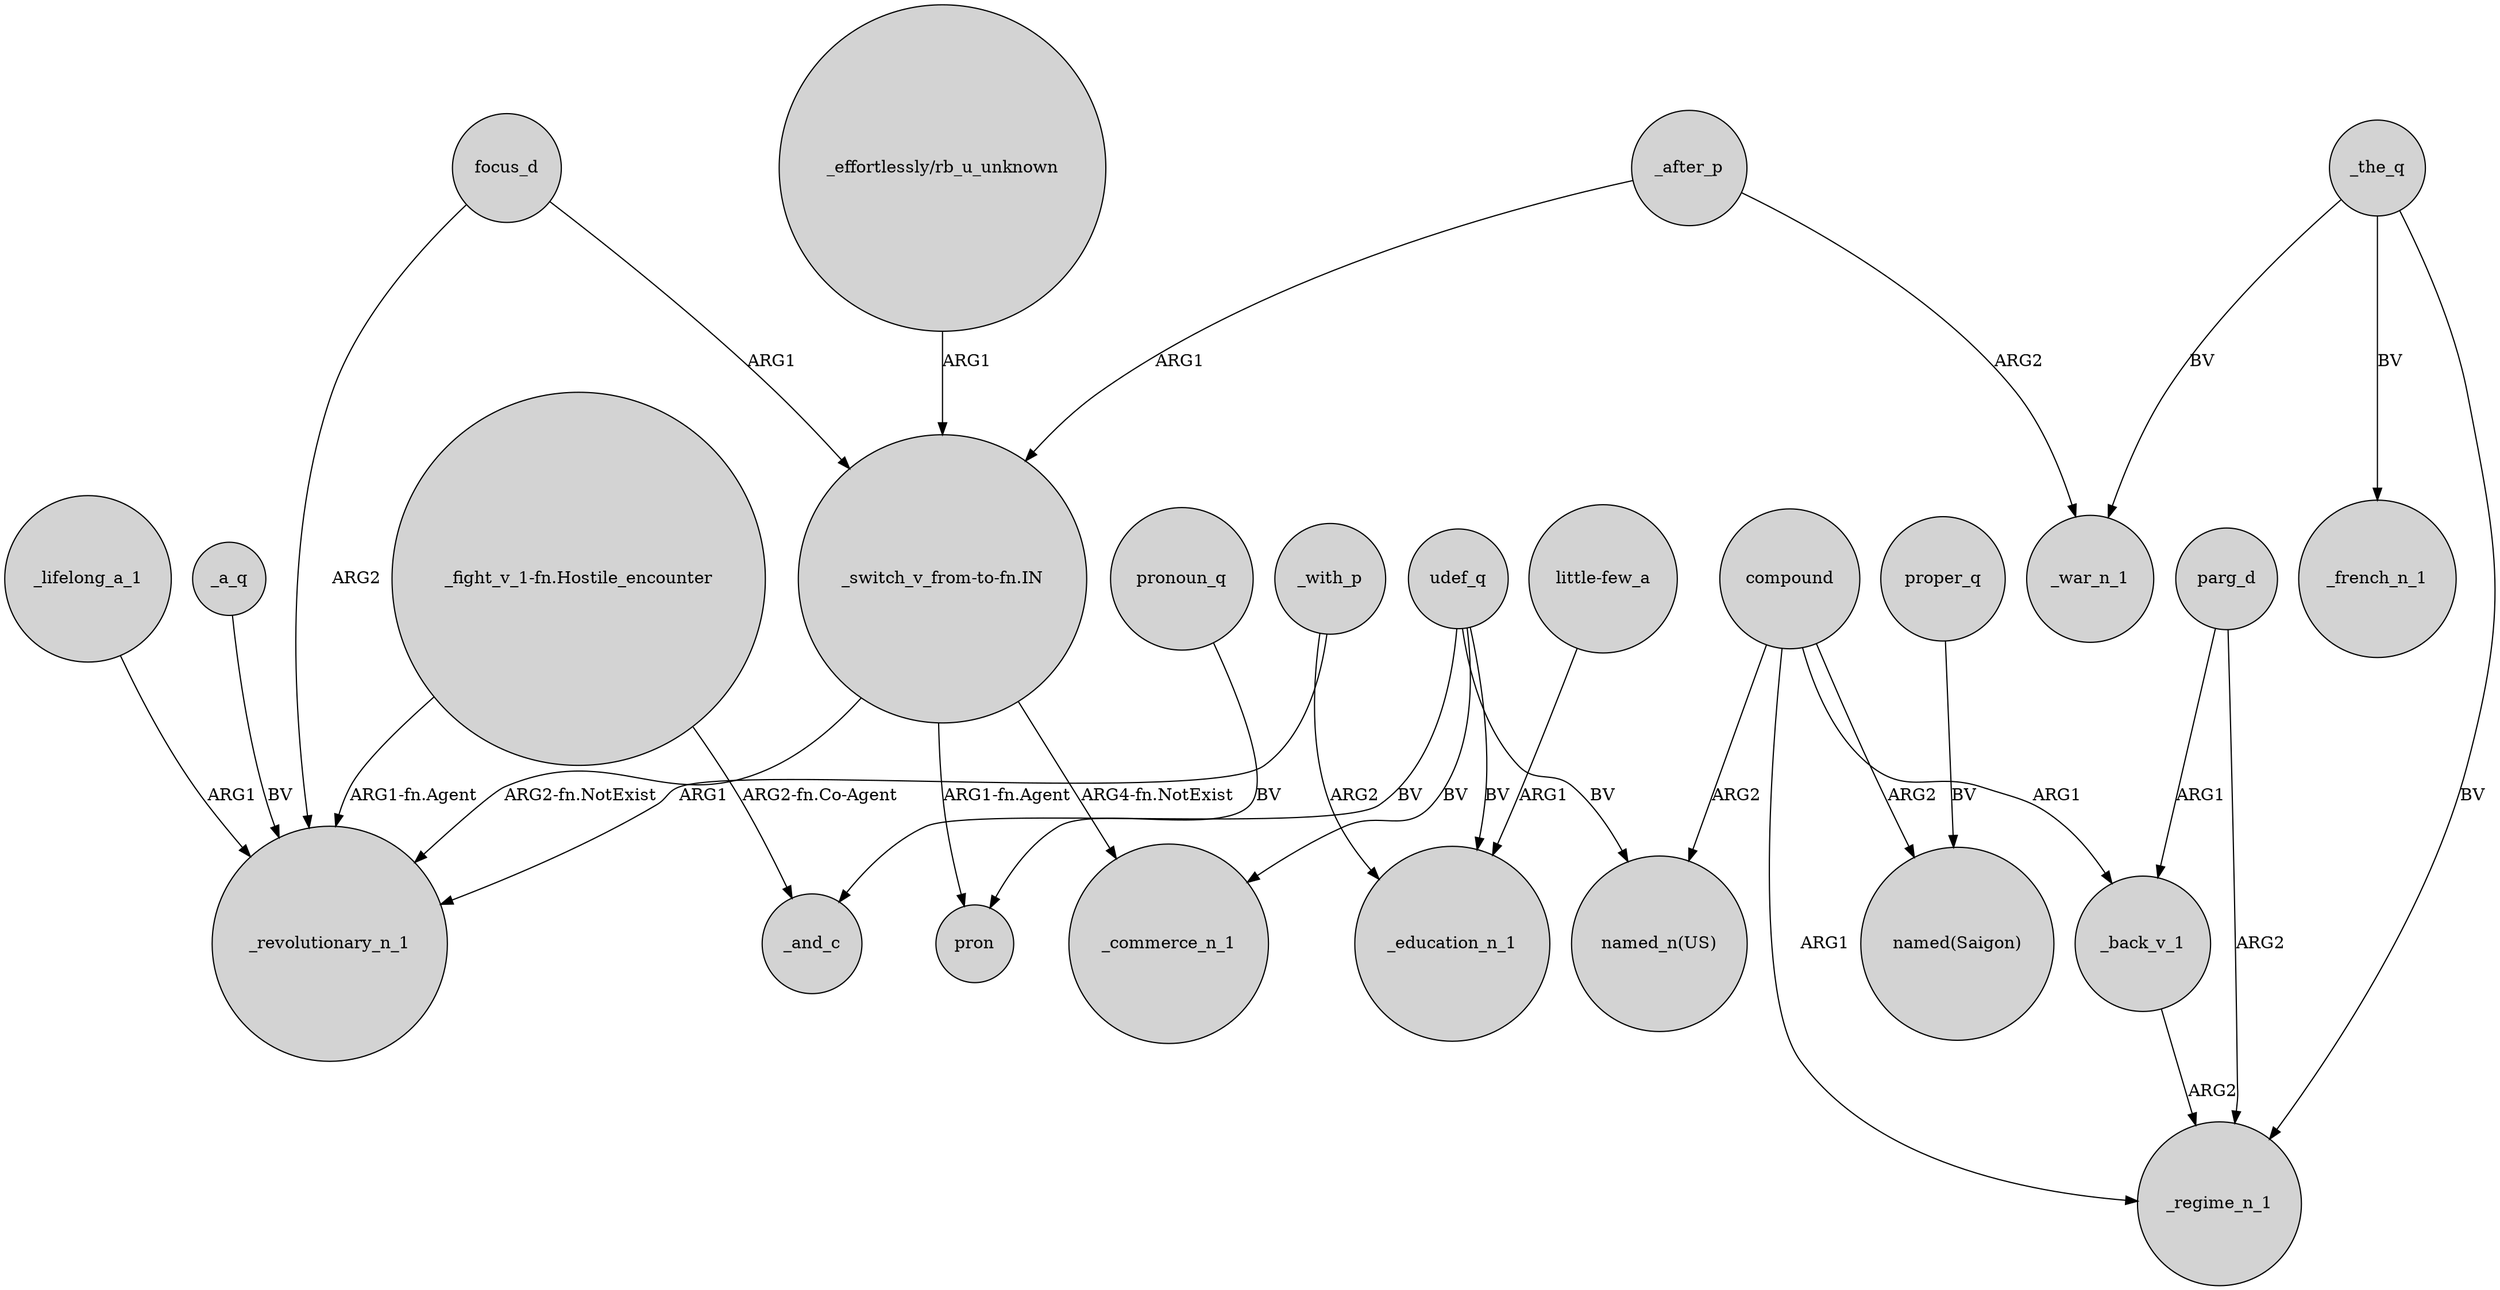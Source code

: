 digraph {
	node [shape=circle style=filled]
	"_fight_v_1-fn.Hostile_encounter" -> _revolutionary_n_1 [label="ARG1-fn.Agent"]
	_back_v_1 -> _regime_n_1 [label=ARG2]
	"little-few_a" -> _education_n_1 [label=ARG1]
	udef_q -> "named_n(US)" [label=BV]
	"_switch_v_from-to-fn.IN" -> pron [label="ARG1-fn.Agent"]
	_lifelong_a_1 -> _revolutionary_n_1 [label=ARG1]
	_the_q -> _regime_n_1 [label=BV]
	_after_p -> _war_n_1 [label=ARG2]
	_the_q -> _war_n_1 [label=BV]
	compound -> _back_v_1 [label=ARG1]
	"_fight_v_1-fn.Hostile_encounter" -> _and_c [label="ARG2-fn.Co-Agent"]
	udef_q -> _education_n_1 [label=BV]
	udef_q -> _commerce_n_1 [label=BV]
	"_switch_v_from-to-fn.IN" -> _commerce_n_1 [label="ARG4-fn.NotExist"]
	parg_d -> _regime_n_1 [label=ARG2]
	_after_p -> "_switch_v_from-to-fn.IN" [label=ARG1]
	compound -> "named_n(US)" [label=ARG2]
	focus_d -> _revolutionary_n_1 [label=ARG2]
	compound -> _regime_n_1 [label=ARG1]
	_a_q -> _revolutionary_n_1 [label=BV]
	pronoun_q -> pron [label=BV]
	"_switch_v_from-to-fn.IN" -> _revolutionary_n_1 [label="ARG2-fn.NotExist"]
	_with_p -> _education_n_1 [label=ARG2]
	_with_p -> _revolutionary_n_1 [label=ARG1]
	proper_q -> "named(Saigon)" [label=BV]
	compound -> "named(Saigon)" [label=ARG2]
	"_effortlessly/rb_u_unknown" -> "_switch_v_from-to-fn.IN" [label=ARG1]
	focus_d -> "_switch_v_from-to-fn.IN" [label=ARG1]
	parg_d -> _back_v_1 [label=ARG1]
	_the_q -> _french_n_1 [label=BV]
	udef_q -> _and_c [label=BV]
}

